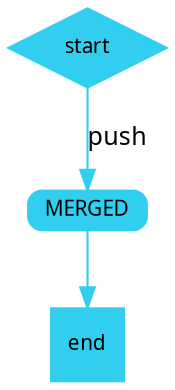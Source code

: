 digraph change_workflow_post_submit {
start -> MERGED [ label="push" fontname=Verdana fontsize=12, height=0.02, width=0.02, shape=Mrecord, style=filled, color="#31CEF0"];
MERGED -> end [ fontname=Verdana fontsize=12, style=filled, color="#31CEF0" ]

start [shape=Mdiamond fontname=Verdana, fontsize=10, height=0.02, width=0.02, style=filled, color="#31CEF0"];
end [shape=Msquare fontname=Verdana, fontsize=10, height=0.02, width=0.02, style=filled, color="#31CEF0"];
MERGED [fontname=Verdana, fontsize=10, height=0.02, width=0.02, shape=Mrecord, style=filled, color="#31CEF0"]
}
